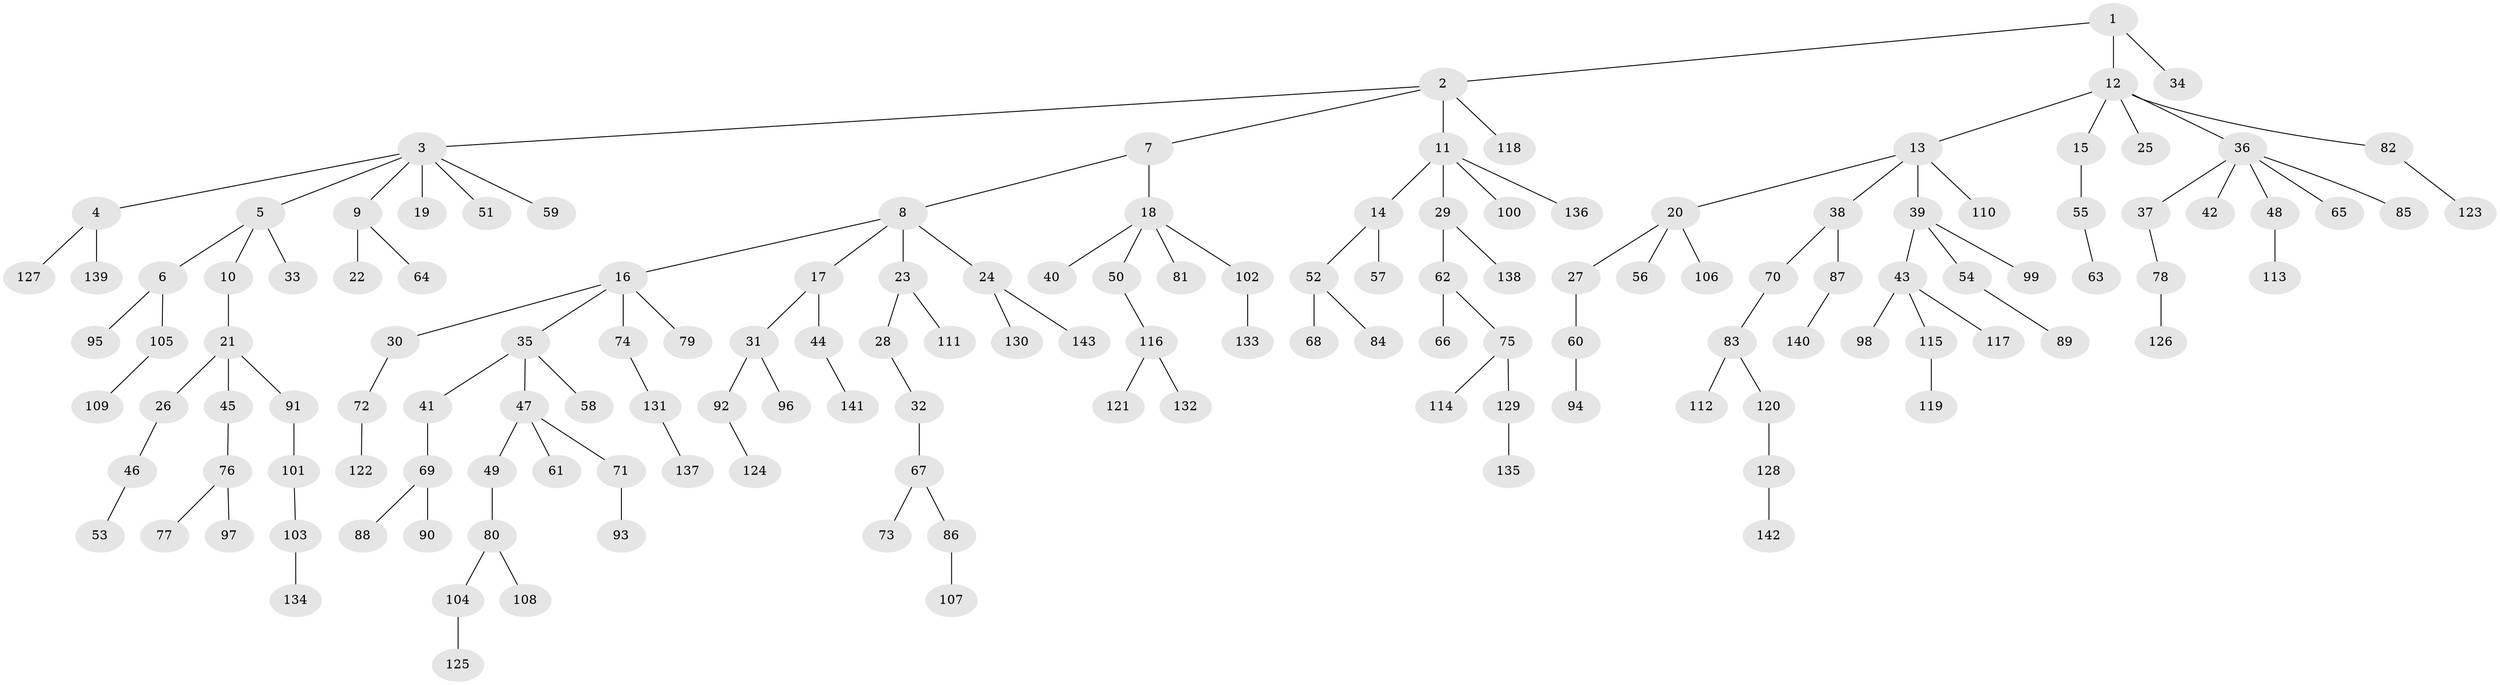 // Generated by graph-tools (version 1.1) at 2025/52/03/09/25 04:52:39]
// undirected, 143 vertices, 142 edges
graph export_dot {
graph [start="1"]
  node [color=gray90,style=filled];
  1;
  2;
  3;
  4;
  5;
  6;
  7;
  8;
  9;
  10;
  11;
  12;
  13;
  14;
  15;
  16;
  17;
  18;
  19;
  20;
  21;
  22;
  23;
  24;
  25;
  26;
  27;
  28;
  29;
  30;
  31;
  32;
  33;
  34;
  35;
  36;
  37;
  38;
  39;
  40;
  41;
  42;
  43;
  44;
  45;
  46;
  47;
  48;
  49;
  50;
  51;
  52;
  53;
  54;
  55;
  56;
  57;
  58;
  59;
  60;
  61;
  62;
  63;
  64;
  65;
  66;
  67;
  68;
  69;
  70;
  71;
  72;
  73;
  74;
  75;
  76;
  77;
  78;
  79;
  80;
  81;
  82;
  83;
  84;
  85;
  86;
  87;
  88;
  89;
  90;
  91;
  92;
  93;
  94;
  95;
  96;
  97;
  98;
  99;
  100;
  101;
  102;
  103;
  104;
  105;
  106;
  107;
  108;
  109;
  110;
  111;
  112;
  113;
  114;
  115;
  116;
  117;
  118;
  119;
  120;
  121;
  122;
  123;
  124;
  125;
  126;
  127;
  128;
  129;
  130;
  131;
  132;
  133;
  134;
  135;
  136;
  137;
  138;
  139;
  140;
  141;
  142;
  143;
  1 -- 2;
  1 -- 12;
  1 -- 34;
  2 -- 3;
  2 -- 7;
  2 -- 11;
  2 -- 118;
  3 -- 4;
  3 -- 5;
  3 -- 9;
  3 -- 19;
  3 -- 51;
  3 -- 59;
  4 -- 127;
  4 -- 139;
  5 -- 6;
  5 -- 10;
  5 -- 33;
  6 -- 95;
  6 -- 105;
  7 -- 8;
  7 -- 18;
  8 -- 16;
  8 -- 17;
  8 -- 23;
  8 -- 24;
  9 -- 22;
  9 -- 64;
  10 -- 21;
  11 -- 14;
  11 -- 29;
  11 -- 100;
  11 -- 136;
  12 -- 13;
  12 -- 15;
  12 -- 25;
  12 -- 36;
  12 -- 82;
  13 -- 20;
  13 -- 38;
  13 -- 39;
  13 -- 110;
  14 -- 52;
  14 -- 57;
  15 -- 55;
  16 -- 30;
  16 -- 35;
  16 -- 74;
  16 -- 79;
  17 -- 31;
  17 -- 44;
  18 -- 40;
  18 -- 50;
  18 -- 81;
  18 -- 102;
  20 -- 27;
  20 -- 56;
  20 -- 106;
  21 -- 26;
  21 -- 45;
  21 -- 91;
  23 -- 28;
  23 -- 111;
  24 -- 130;
  24 -- 143;
  26 -- 46;
  27 -- 60;
  28 -- 32;
  29 -- 62;
  29 -- 138;
  30 -- 72;
  31 -- 92;
  31 -- 96;
  32 -- 67;
  35 -- 41;
  35 -- 47;
  35 -- 58;
  36 -- 37;
  36 -- 42;
  36 -- 48;
  36 -- 65;
  36 -- 85;
  37 -- 78;
  38 -- 70;
  38 -- 87;
  39 -- 43;
  39 -- 54;
  39 -- 99;
  41 -- 69;
  43 -- 98;
  43 -- 115;
  43 -- 117;
  44 -- 141;
  45 -- 76;
  46 -- 53;
  47 -- 49;
  47 -- 61;
  47 -- 71;
  48 -- 113;
  49 -- 80;
  50 -- 116;
  52 -- 68;
  52 -- 84;
  54 -- 89;
  55 -- 63;
  60 -- 94;
  62 -- 66;
  62 -- 75;
  67 -- 73;
  67 -- 86;
  69 -- 88;
  69 -- 90;
  70 -- 83;
  71 -- 93;
  72 -- 122;
  74 -- 131;
  75 -- 114;
  75 -- 129;
  76 -- 77;
  76 -- 97;
  78 -- 126;
  80 -- 104;
  80 -- 108;
  82 -- 123;
  83 -- 112;
  83 -- 120;
  86 -- 107;
  87 -- 140;
  91 -- 101;
  92 -- 124;
  101 -- 103;
  102 -- 133;
  103 -- 134;
  104 -- 125;
  105 -- 109;
  115 -- 119;
  116 -- 121;
  116 -- 132;
  120 -- 128;
  128 -- 142;
  129 -- 135;
  131 -- 137;
}
